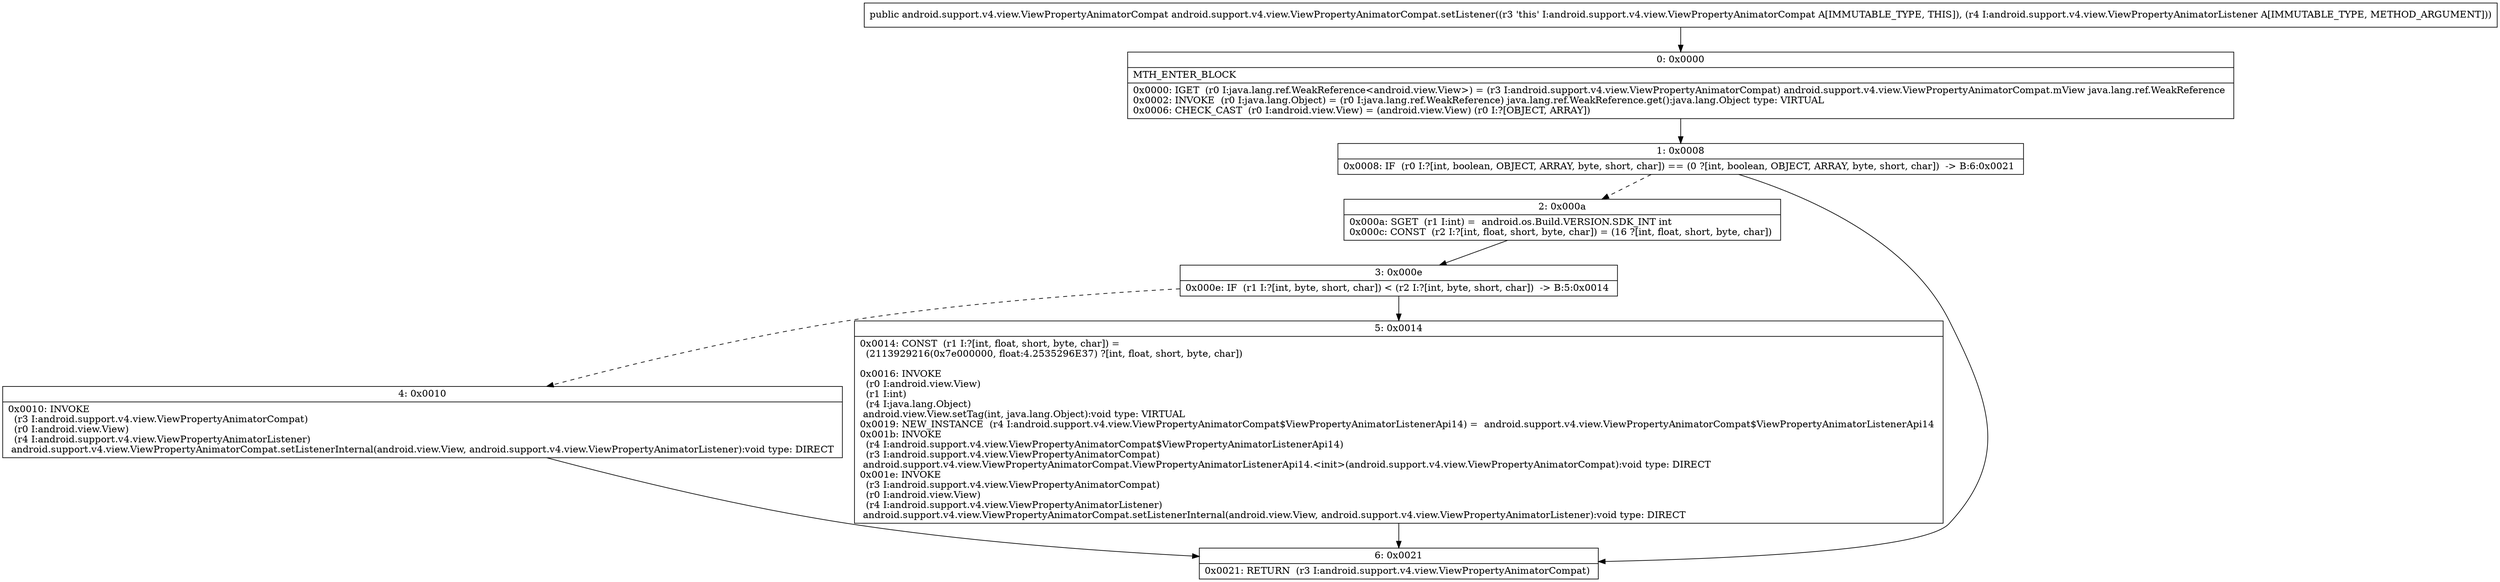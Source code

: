 digraph "CFG forandroid.support.v4.view.ViewPropertyAnimatorCompat.setListener(Landroid\/support\/v4\/view\/ViewPropertyAnimatorListener;)Landroid\/support\/v4\/view\/ViewPropertyAnimatorCompat;" {
Node_0 [shape=record,label="{0\:\ 0x0000|MTH_ENTER_BLOCK\l|0x0000: IGET  (r0 I:java.lang.ref.WeakReference\<android.view.View\>) = (r3 I:android.support.v4.view.ViewPropertyAnimatorCompat) android.support.v4.view.ViewPropertyAnimatorCompat.mView java.lang.ref.WeakReference \l0x0002: INVOKE  (r0 I:java.lang.Object) = (r0 I:java.lang.ref.WeakReference) java.lang.ref.WeakReference.get():java.lang.Object type: VIRTUAL \l0x0006: CHECK_CAST  (r0 I:android.view.View) = (android.view.View) (r0 I:?[OBJECT, ARRAY]) \l}"];
Node_1 [shape=record,label="{1\:\ 0x0008|0x0008: IF  (r0 I:?[int, boolean, OBJECT, ARRAY, byte, short, char]) == (0 ?[int, boolean, OBJECT, ARRAY, byte, short, char])  \-\> B:6:0x0021 \l}"];
Node_2 [shape=record,label="{2\:\ 0x000a|0x000a: SGET  (r1 I:int) =  android.os.Build.VERSION.SDK_INT int \l0x000c: CONST  (r2 I:?[int, float, short, byte, char]) = (16 ?[int, float, short, byte, char]) \l}"];
Node_3 [shape=record,label="{3\:\ 0x000e|0x000e: IF  (r1 I:?[int, byte, short, char]) \< (r2 I:?[int, byte, short, char])  \-\> B:5:0x0014 \l}"];
Node_4 [shape=record,label="{4\:\ 0x0010|0x0010: INVOKE  \l  (r3 I:android.support.v4.view.ViewPropertyAnimatorCompat)\l  (r0 I:android.view.View)\l  (r4 I:android.support.v4.view.ViewPropertyAnimatorListener)\l android.support.v4.view.ViewPropertyAnimatorCompat.setListenerInternal(android.view.View, android.support.v4.view.ViewPropertyAnimatorListener):void type: DIRECT \l}"];
Node_5 [shape=record,label="{5\:\ 0x0014|0x0014: CONST  (r1 I:?[int, float, short, byte, char]) = \l  (2113929216(0x7e000000, float:4.2535296E37) ?[int, float, short, byte, char])\l \l0x0016: INVOKE  \l  (r0 I:android.view.View)\l  (r1 I:int)\l  (r4 I:java.lang.Object)\l android.view.View.setTag(int, java.lang.Object):void type: VIRTUAL \l0x0019: NEW_INSTANCE  (r4 I:android.support.v4.view.ViewPropertyAnimatorCompat$ViewPropertyAnimatorListenerApi14) =  android.support.v4.view.ViewPropertyAnimatorCompat$ViewPropertyAnimatorListenerApi14 \l0x001b: INVOKE  \l  (r4 I:android.support.v4.view.ViewPropertyAnimatorCompat$ViewPropertyAnimatorListenerApi14)\l  (r3 I:android.support.v4.view.ViewPropertyAnimatorCompat)\l android.support.v4.view.ViewPropertyAnimatorCompat.ViewPropertyAnimatorListenerApi14.\<init\>(android.support.v4.view.ViewPropertyAnimatorCompat):void type: DIRECT \l0x001e: INVOKE  \l  (r3 I:android.support.v4.view.ViewPropertyAnimatorCompat)\l  (r0 I:android.view.View)\l  (r4 I:android.support.v4.view.ViewPropertyAnimatorListener)\l android.support.v4.view.ViewPropertyAnimatorCompat.setListenerInternal(android.view.View, android.support.v4.view.ViewPropertyAnimatorListener):void type: DIRECT \l}"];
Node_6 [shape=record,label="{6\:\ 0x0021|0x0021: RETURN  (r3 I:android.support.v4.view.ViewPropertyAnimatorCompat) \l}"];
MethodNode[shape=record,label="{public android.support.v4.view.ViewPropertyAnimatorCompat android.support.v4.view.ViewPropertyAnimatorCompat.setListener((r3 'this' I:android.support.v4.view.ViewPropertyAnimatorCompat A[IMMUTABLE_TYPE, THIS]), (r4 I:android.support.v4.view.ViewPropertyAnimatorListener A[IMMUTABLE_TYPE, METHOD_ARGUMENT])) }"];
MethodNode -> Node_0;
Node_0 -> Node_1;
Node_1 -> Node_2[style=dashed];
Node_1 -> Node_6;
Node_2 -> Node_3;
Node_3 -> Node_4[style=dashed];
Node_3 -> Node_5;
Node_4 -> Node_6;
Node_5 -> Node_6;
}

